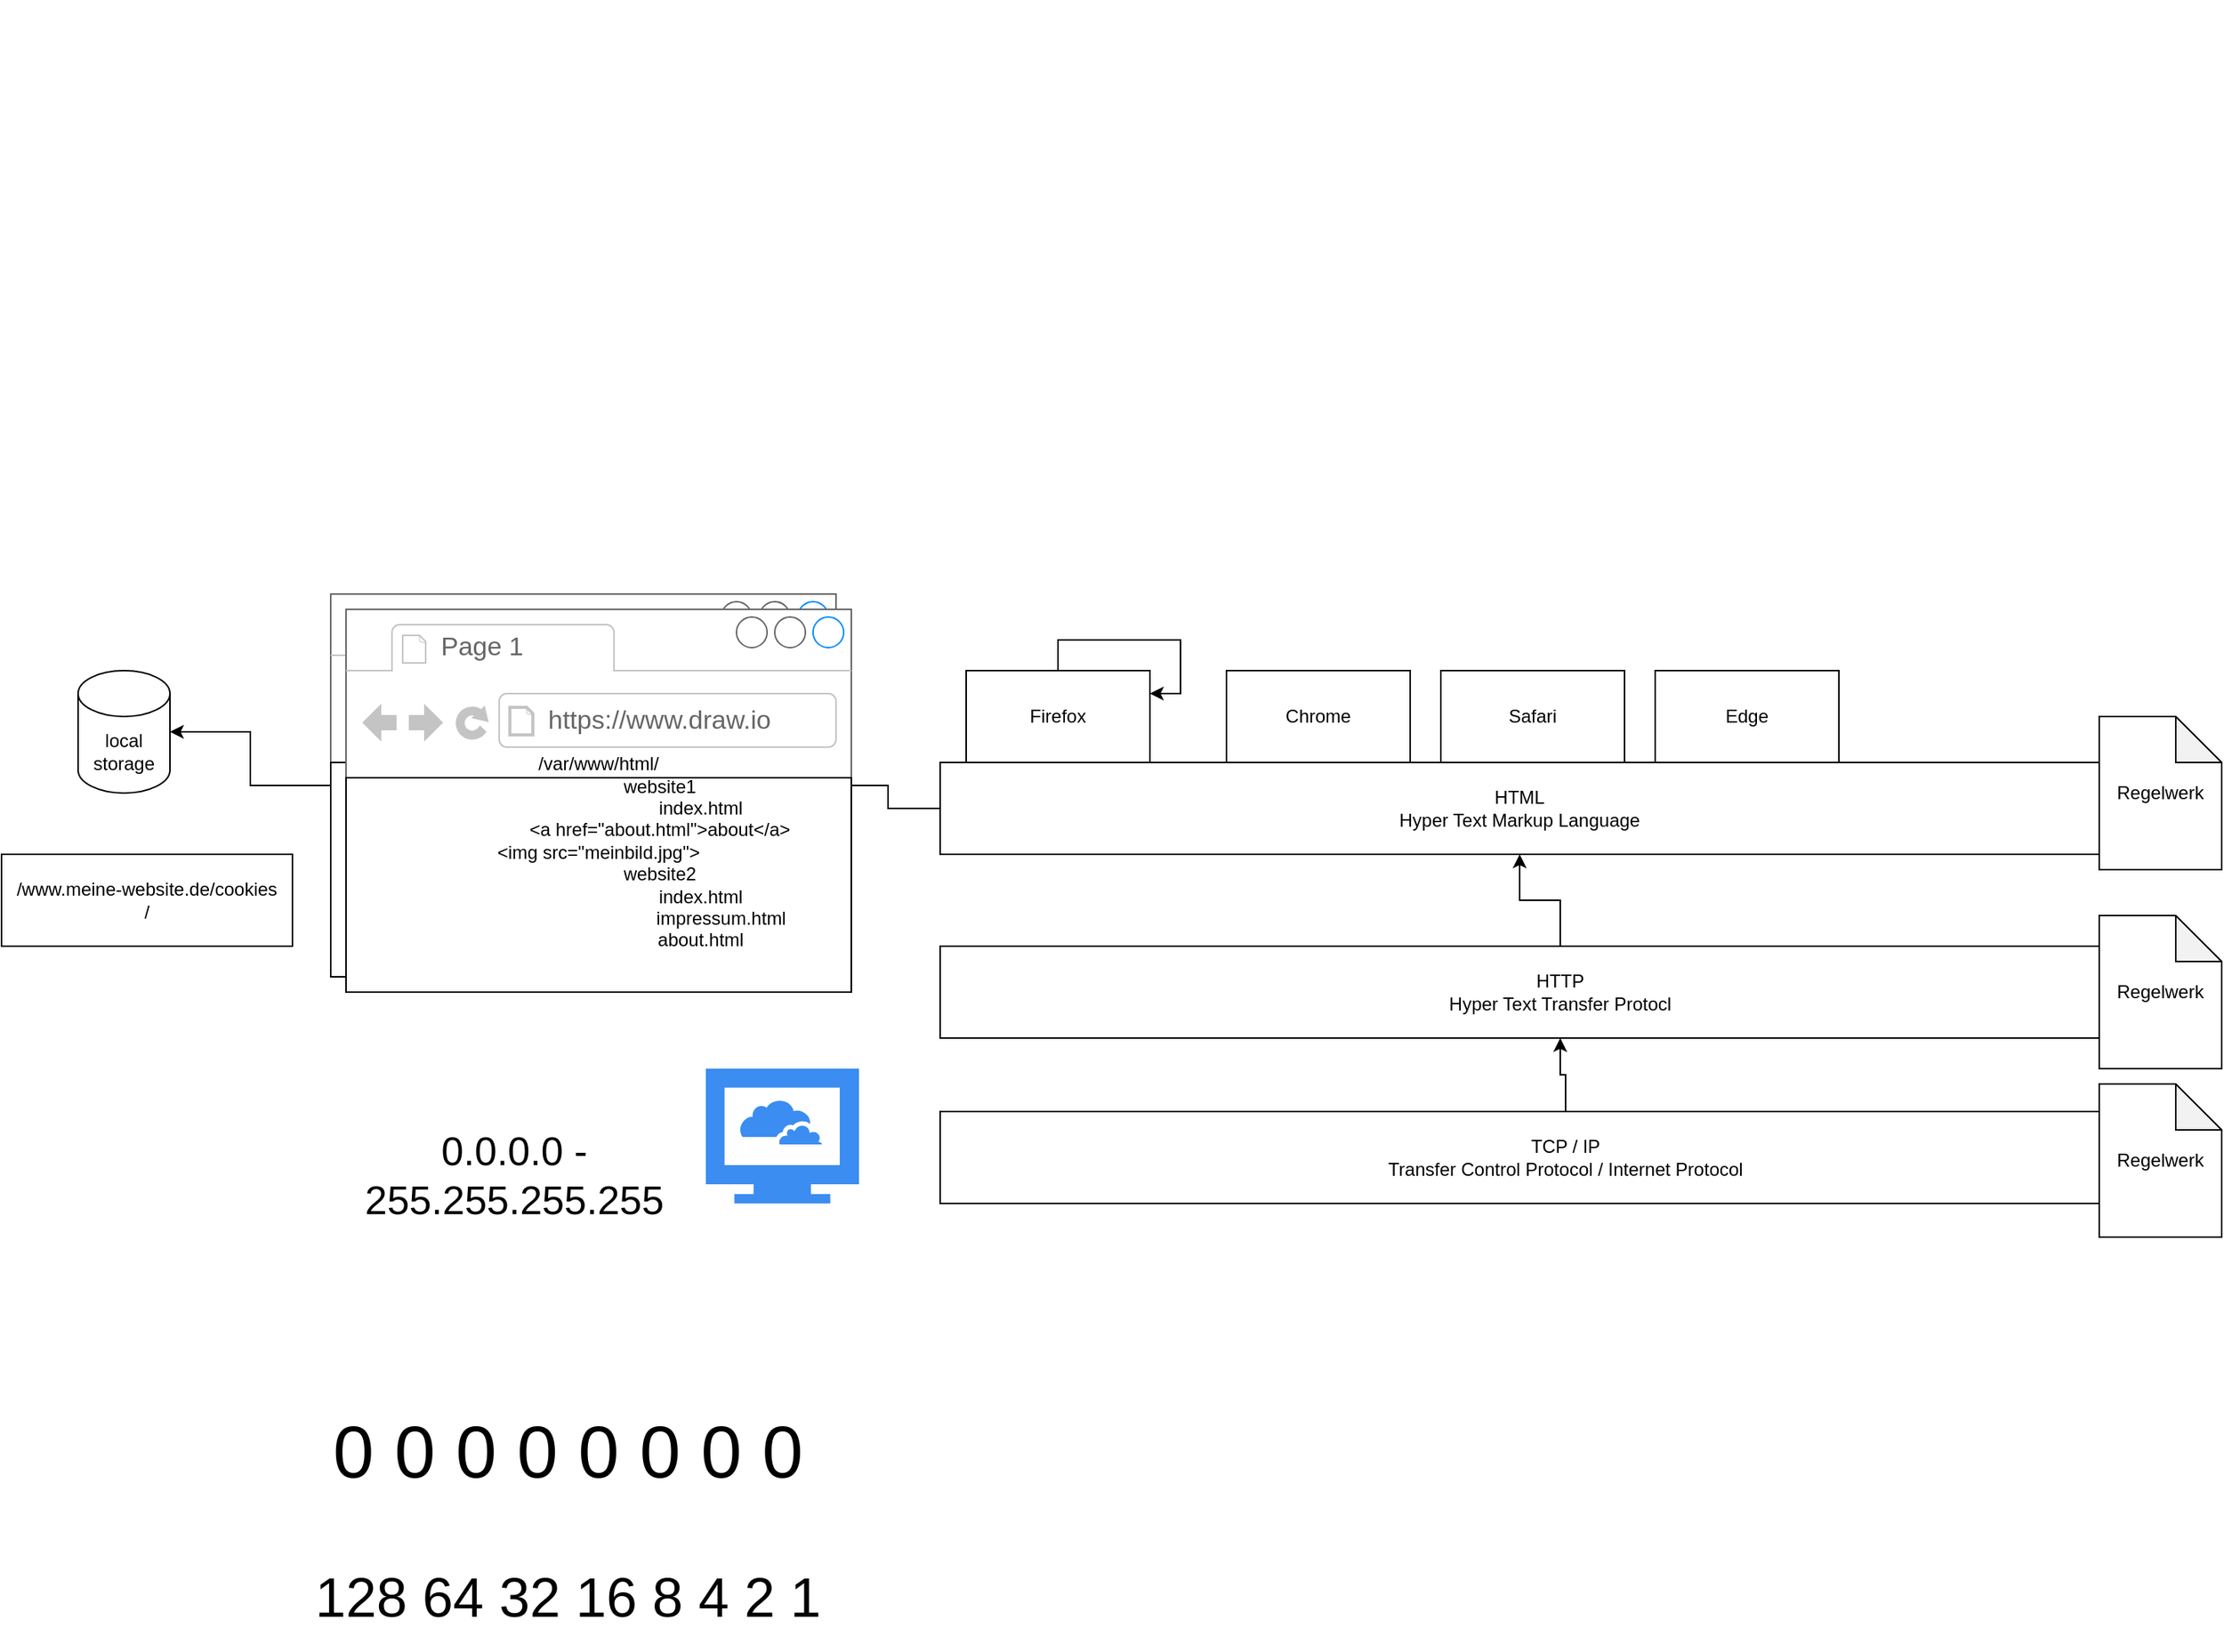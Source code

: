 <mxfile version="24.6.4" type="device">
  <diagram name="Seite-1" id="QKfuSPyuFdd52cTxMT8o">
    <mxGraphModel dx="2492" dy="684" grid="1" gridSize="10" guides="1" tooltips="1" connect="1" arrows="1" fold="1" page="1" pageScale="1" pageWidth="827" pageHeight="1169" math="0" shadow="0">
      <root>
        <mxCell id="0" />
        <mxCell id="1" parent="0" />
        <mxCell id="lbC8SEz6f3Qk2DePefC6-8" style="edgeStyle=orthogonalEdgeStyle;rounded=0;orthogonalLoop=1;jettySize=auto;html=1;exitX=0.5;exitY=1;exitDx=0;exitDy=0;" edge="1" parent="1">
          <mxGeometry relative="1" as="geometry">
            <mxPoint x="-690.0" y="380" as="sourcePoint" />
            <mxPoint x="-690.0" y="380" as="targetPoint" />
          </mxGeometry>
        </mxCell>
        <mxCell id="lbC8SEz6f3Qk2DePefC6-39" style="edgeStyle=orthogonalEdgeStyle;rounded=0;orthogonalLoop=1;jettySize=auto;html=1;" edge="1" parent="1" source="lbC8SEz6f3Qk2DePefC6-14" target="lbC8SEz6f3Qk2DePefC6-27">
          <mxGeometry relative="1" as="geometry" />
        </mxCell>
        <mxCell id="lbC8SEz6f3Qk2DePefC6-14" value="HTTP&lt;div&gt;Hyper Text Transfer Protocl&lt;/div&gt;" style="rounded=0;whiteSpace=wrap;html=1;" vertex="1" parent="1">
          <mxGeometry x="-827" y="990" width="810" height="60" as="geometry" />
        </mxCell>
        <mxCell id="lbC8SEz6f3Qk2DePefC6-17" value="" style="sketch=0;html=1;aspect=fixed;strokeColor=none;shadow=0;fillColor=#3B8DF1;verticalAlign=top;labelPosition=center;verticalLabelPosition=bottom;shape=mxgraph.gcp2.cloud_computer" vertex="1" parent="1">
          <mxGeometry x="-980" y="1070" width="100" height="88" as="geometry" />
        </mxCell>
        <mxCell id="lbC8SEz6f3Qk2DePefC6-38" style="edgeStyle=orthogonalEdgeStyle;rounded=0;orthogonalLoop=1;jettySize=auto;html=1;" edge="1" parent="1" source="lbC8SEz6f3Qk2DePefC6-18" target="lbC8SEz6f3Qk2DePefC6-14">
          <mxGeometry relative="1" as="geometry" />
        </mxCell>
        <mxCell id="lbC8SEz6f3Qk2DePefC6-18" value="TCP / IP&lt;div&gt;Transfer Control Protocol / Internet Protocol&lt;/div&gt;" style="rounded=0;whiteSpace=wrap;html=1;" vertex="1" parent="1">
          <mxGeometry x="-827" y="1098" width="817" height="60" as="geometry" />
        </mxCell>
        <mxCell id="lbC8SEz6f3Qk2DePefC6-19" value="Regelwerk" style="shape=note;whiteSpace=wrap;html=1;backgroundOutline=1;darkOpacity=0.05;" vertex="1" parent="1">
          <mxGeometry x="-70" y="1080" width="80" height="100" as="geometry" />
        </mxCell>
        <mxCell id="lbC8SEz6f3Qk2DePefC6-20" value="Regelwerk" style="shape=note;whiteSpace=wrap;html=1;backgroundOutline=1;darkOpacity=0.05;" vertex="1" parent="1">
          <mxGeometry x="-70" y="970" width="80" height="100" as="geometry" />
        </mxCell>
        <mxCell id="lbC8SEz6f3Qk2DePefC6-21" value="&lt;font style=&quot;font-size: 26px;&quot;&gt;0.0.0.0 - 255.255.255.255&lt;/font&gt;" style="text;html=1;align=center;verticalAlign=middle;whiteSpace=wrap;rounded=0;" vertex="1" parent="1">
          <mxGeometry x="-1240" y="1080" width="270" height="120" as="geometry" />
        </mxCell>
        <mxCell id="lbC8SEz6f3Qk2DePefC6-22" value="&lt;font style=&quot;font-size: 48px;&quot;&gt;0 0 0 0 0 0 0 0&lt;/font&gt;" style="text;html=1;align=center;verticalAlign=middle;whiteSpace=wrap;rounded=0;" vertex="1" parent="1">
          <mxGeometry x="-1260" y="1290" width="380" height="60" as="geometry" />
        </mxCell>
        <mxCell id="lbC8SEz6f3Qk2DePefC6-23" value="&lt;font style=&quot;font-size: 36px;&quot;&gt;128 64 32 16 8 4 2 1&lt;/font&gt;" style="text;html=1;align=center;verticalAlign=middle;whiteSpace=wrap;rounded=0;" vertex="1" parent="1">
          <mxGeometry x="-1300" y="1380" width="460" height="70" as="geometry" />
        </mxCell>
        <mxCell id="lbC8SEz6f3Qk2DePefC6-37" style="edgeStyle=orthogonalEdgeStyle;rounded=0;orthogonalLoop=1;jettySize=auto;html=1;" edge="1" parent="1" source="lbC8SEz6f3Qk2DePefC6-27" target="lbC8SEz6f3Qk2DePefC6-34">
          <mxGeometry relative="1" as="geometry" />
        </mxCell>
        <mxCell id="lbC8SEz6f3Qk2DePefC6-27" value="&lt;div&gt;HTML&lt;/div&gt;Hyper Text Markup Language" style="rounded=0;whiteSpace=wrap;html=1;" vertex="1" parent="1">
          <mxGeometry x="-827" y="870" width="757" height="60" as="geometry" />
        </mxCell>
        <mxCell id="lbC8SEz6f3Qk2DePefC6-28" value="Regelwerk" style="shape=note;whiteSpace=wrap;html=1;backgroundOutline=1;darkOpacity=0.05;" vertex="1" parent="1">
          <mxGeometry x="-70" y="840" width="80" height="100" as="geometry" />
        </mxCell>
        <mxCell id="lbC8SEz6f3Qk2DePefC6-29" value="Firefox" style="rounded=0;whiteSpace=wrap;html=1;" vertex="1" parent="1">
          <mxGeometry x="-810" y="810" width="120" height="60" as="geometry" />
        </mxCell>
        <mxCell id="lbC8SEz6f3Qk2DePefC6-30" value="Chrome" style="rounded=0;whiteSpace=wrap;html=1;" vertex="1" parent="1">
          <mxGeometry x="-640" y="810" width="120" height="60" as="geometry" />
        </mxCell>
        <mxCell id="lbC8SEz6f3Qk2DePefC6-31" value="Safari" style="rounded=0;whiteSpace=wrap;html=1;" vertex="1" parent="1">
          <mxGeometry x="-500" y="810" width="120" height="60" as="geometry" />
        </mxCell>
        <mxCell id="lbC8SEz6f3Qk2DePefC6-32" value="Edge" style="rounded=0;whiteSpace=wrap;html=1;" vertex="1" parent="1">
          <mxGeometry x="-360" y="810" width="120" height="60" as="geometry" />
        </mxCell>
        <mxCell id="lbC8SEz6f3Qk2DePefC6-43" style="edgeStyle=orthogonalEdgeStyle;rounded=0;orthogonalLoop=1;jettySize=auto;html=1;" edge="1" parent="1" source="lbC8SEz6f3Qk2DePefC6-34" target="lbC8SEz6f3Qk2DePefC6-42">
          <mxGeometry relative="1" as="geometry" />
        </mxCell>
        <mxCell id="lbC8SEz6f3Qk2DePefC6-34" value="" style="strokeWidth=1;shadow=0;dashed=0;align=center;html=1;shape=mxgraph.mockup.containers.browserWindow;rSize=0;strokeColor=#666666;strokeColor2=#008cff;strokeColor3=#c4c4c4;mainText=,;recursiveResize=0;" vertex="1" parent="1">
          <mxGeometry x="-1225" y="760" width="330" height="250" as="geometry" />
        </mxCell>
        <mxCell id="lbC8SEz6f3Qk2DePefC6-35" value="Page 1" style="strokeWidth=1;shadow=0;dashed=0;align=center;html=1;shape=mxgraph.mockup.containers.anchor;fontSize=17;fontColor=#666666;align=left;whiteSpace=wrap;" vertex="1" parent="lbC8SEz6f3Qk2DePefC6-34">
          <mxGeometry x="60" y="12" width="110" height="26" as="geometry" />
        </mxCell>
        <mxCell id="lbC8SEz6f3Qk2DePefC6-36" value="https://www.draw.io" style="strokeWidth=1;shadow=0;dashed=0;align=center;html=1;shape=mxgraph.mockup.containers.anchor;rSize=0;fontSize=17;fontColor=#666666;align=left;" vertex="1" parent="lbC8SEz6f3Qk2DePefC6-34">
          <mxGeometry x="130" y="60" width="250" height="26" as="geometry" />
        </mxCell>
        <mxCell id="lbC8SEz6f3Qk2DePefC6-41" value="/var/www/html/&lt;div&gt;&lt;span style=&quot;white-space: pre;&quot;&gt;&#x9;&lt;/span&gt;&lt;span style=&quot;white-space: pre;&quot;&gt;&#x9;&lt;/span&gt;&lt;span style=&quot;white-space: pre;&quot;&gt;&#x9;&lt;/span&gt;website1&lt;/div&gt;&lt;div&gt;&lt;span style=&quot;white-space: pre;&quot;&gt;&lt;span style=&quot;white-space: pre;&quot;&gt;&#x9;&lt;/span&gt;&lt;span style=&quot;white-space: pre;&quot;&gt;&#x9;&lt;/span&gt;&#x9;&lt;/span&gt;&lt;span style=&quot;white-space: pre;&quot;&gt;&#x9;&lt;/span&gt;&lt;span style=&quot;white-space: pre;&quot;&gt;&#x9;&lt;/span&gt;index.html&lt;br&gt;&lt;/div&gt;&lt;div&gt;&lt;span style=&quot;white-space: pre;&quot;&gt;&#x9;&#x9;&lt;/span&gt;&lt;span style=&quot;white-space: pre;&quot;&gt;&#x9;&lt;/span&gt;&amp;lt;a href=&quot;about.html&quot;&amp;gt;about&amp;lt;/a&amp;gt;&lt;br&gt;&lt;/div&gt;&lt;div&gt;&amp;lt;img src=&quot;meinbild.jpg&quot;&amp;gt;&lt;/div&gt;&lt;div&gt;&lt;span style=&quot;white-space: pre;&quot;&gt;&lt;span style=&quot;white-space: pre;&quot;&gt;&#x9;&lt;/span&gt;&lt;span style=&quot;white-space: pre;&quot;&gt;&#x9;&lt;/span&gt;&#x9;&lt;/span&gt;website2&lt;br&gt;&lt;div&gt;&lt;span style=&quot;white-space: pre;&quot;&gt;&#x9;&lt;/span&gt;&lt;span style=&quot;white-space: pre;&quot;&gt;&#x9;&lt;/span&gt;&lt;span style=&quot;white-space: pre;&quot;&gt;&#x9;&lt;/span&gt;&lt;span style=&quot;white-space: pre;&quot;&gt;&#x9;&lt;/span&gt;&lt;span style=&quot;white-space: pre;&quot;&gt;&#x9;&lt;/span&gt;index.html&lt;/div&gt;&lt;div&gt;&lt;span style=&quot;white-space: pre;&quot;&gt;&lt;span style=&quot;white-space: pre;&quot;&gt;&#x9;&lt;/span&gt;&#x9;&lt;/span&gt;&lt;span style=&quot;white-space: pre;&quot;&gt;&#x9;&lt;/span&gt;&lt;span style=&quot;white-space: pre;&quot;&gt;&#x9;&lt;span style=&quot;white-space: pre;&quot;&gt;&#x9;&lt;/span&gt;&lt;span style=&quot;white-space: pre;&quot;&gt;&#x9;&lt;/span&gt;&lt;/span&gt;impressum.html&lt;br&gt;&lt;/div&gt;&lt;div&gt;&lt;span style=&quot;white-space: pre;&quot;&gt;&#x9;&lt;span style=&quot;white-space: pre;&quot;&gt;&#x9;&lt;/span&gt;&#x9;&lt;/span&gt;&lt;span style=&quot;white-space: pre;&quot;&gt;&#x9;&lt;/span&gt;&lt;span style=&quot;white-space: pre;&quot;&gt;&#x9;&lt;/span&gt;about.html&lt;br&gt;&lt;/div&gt;&lt;div&gt;&lt;br&gt;&lt;/div&gt;&lt;div&gt;&lt;br&gt;&lt;div&gt;&lt;br&gt;&lt;/div&gt;&lt;/div&gt;&lt;/div&gt;" style="rounded=0;whiteSpace=wrap;html=1;" vertex="1" parent="lbC8SEz6f3Qk2DePefC6-34">
          <mxGeometry y="110" width="330" height="140" as="geometry" />
        </mxCell>
        <mxCell id="lbC8SEz6f3Qk2DePefC6-40" style="edgeStyle=orthogonalEdgeStyle;rounded=0;orthogonalLoop=1;jettySize=auto;html=1;entryX=1;entryY=0.25;entryDx=0;entryDy=0;" edge="1" parent="1" source="lbC8SEz6f3Qk2DePefC6-29" target="lbC8SEz6f3Qk2DePefC6-29">
          <mxGeometry relative="1" as="geometry" />
        </mxCell>
        <mxCell id="lbC8SEz6f3Qk2DePefC6-42" value="local storage" style="shape=cylinder3;whiteSpace=wrap;html=1;boundedLbl=1;backgroundOutline=1;size=15;" vertex="1" parent="1">
          <mxGeometry x="-1390" y="810" width="60" height="80" as="geometry" />
        </mxCell>
        <mxCell id="lbC8SEz6f3Qk2DePefC6-44" value="/www.meine-website.de/cookies&lt;div&gt;/&lt;/div&gt;" style="rounded=0;whiteSpace=wrap;html=1;" vertex="1" parent="1">
          <mxGeometry x="-1440" y="930" width="190" height="60" as="geometry" />
        </mxCell>
        <mxCell id="lbC8SEz6f3Qk2DePefC6-45" value="" style="strokeWidth=1;shadow=0;dashed=0;align=center;html=1;shape=mxgraph.mockup.containers.browserWindow;rSize=0;strokeColor=#666666;strokeColor2=#008cff;strokeColor3=#c4c4c4;mainText=,;recursiveResize=0;" vertex="1" parent="1">
          <mxGeometry x="-1215" y="770" width="330" height="250" as="geometry" />
        </mxCell>
        <mxCell id="lbC8SEz6f3Qk2DePefC6-46" value="Page 1" style="strokeWidth=1;shadow=0;dashed=0;align=center;html=1;shape=mxgraph.mockup.containers.anchor;fontSize=17;fontColor=#666666;align=left;whiteSpace=wrap;" vertex="1" parent="lbC8SEz6f3Qk2DePefC6-45">
          <mxGeometry x="60" y="12" width="110" height="26" as="geometry" />
        </mxCell>
        <mxCell id="lbC8SEz6f3Qk2DePefC6-47" value="https://www.draw.io" style="strokeWidth=1;shadow=0;dashed=0;align=center;html=1;shape=mxgraph.mockup.containers.anchor;rSize=0;fontSize=17;fontColor=#666666;align=left;" vertex="1" parent="lbC8SEz6f3Qk2DePefC6-45">
          <mxGeometry x="130" y="60" width="250" height="26" as="geometry" />
        </mxCell>
        <mxCell id="lbC8SEz6f3Qk2DePefC6-48" value="/var/www/html/&lt;div&gt;&lt;span style=&quot;white-space: pre;&quot;&gt;&#x9;&lt;/span&gt;&lt;span style=&quot;white-space: pre;&quot;&gt;&#x9;&lt;/span&gt;&lt;span style=&quot;white-space: pre;&quot;&gt;&#x9;&lt;/span&gt;website1&lt;/div&gt;&lt;div&gt;&lt;span style=&quot;white-space: pre;&quot;&gt;&lt;span style=&quot;white-space: pre;&quot;&gt;&#x9;&lt;/span&gt;&lt;span style=&quot;white-space: pre;&quot;&gt;&#x9;&lt;/span&gt;&#x9;&lt;/span&gt;&lt;span style=&quot;white-space: pre;&quot;&gt;&#x9;&lt;/span&gt;&lt;span style=&quot;white-space: pre;&quot;&gt;&#x9;&lt;/span&gt;index.html&lt;br&gt;&lt;/div&gt;&lt;div&gt;&lt;span style=&quot;white-space: pre;&quot;&gt;&#x9;&#x9;&lt;/span&gt;&lt;span style=&quot;white-space: pre;&quot;&gt;&#x9;&lt;/span&gt;&amp;lt;a href=&quot;about.html&quot;&amp;gt;about&amp;lt;/a&amp;gt;&lt;br&gt;&lt;/div&gt;&lt;div&gt;&amp;lt;img src=&quot;meinbild.jpg&quot;&amp;gt;&lt;/div&gt;&lt;div&gt;&lt;span style=&quot;white-space: pre;&quot;&gt;&lt;span style=&quot;white-space: pre;&quot;&gt;&#x9;&lt;/span&gt;&lt;span style=&quot;white-space: pre;&quot;&gt;&#x9;&lt;/span&gt;&#x9;&lt;/span&gt;website2&lt;br&gt;&lt;div&gt;&lt;span style=&quot;white-space: pre;&quot;&gt;&#x9;&lt;/span&gt;&lt;span style=&quot;white-space: pre;&quot;&gt;&#x9;&lt;/span&gt;&lt;span style=&quot;white-space: pre;&quot;&gt;&#x9;&lt;/span&gt;&lt;span style=&quot;white-space: pre;&quot;&gt;&#x9;&lt;/span&gt;&lt;span style=&quot;white-space: pre;&quot;&gt;&#x9;&lt;/span&gt;index.html&lt;/div&gt;&lt;div&gt;&lt;span style=&quot;white-space: pre;&quot;&gt;&lt;span style=&quot;white-space: pre;&quot;&gt;&#x9;&lt;/span&gt;&#x9;&lt;/span&gt;&lt;span style=&quot;white-space: pre;&quot;&gt;&#x9;&lt;/span&gt;&lt;span style=&quot;white-space: pre;&quot;&gt;&#x9;&lt;span style=&quot;white-space: pre;&quot;&gt;&#x9;&lt;/span&gt;&lt;span style=&quot;white-space: pre;&quot;&gt;&#x9;&lt;/span&gt;&lt;/span&gt;impressum.html&lt;br&gt;&lt;/div&gt;&lt;div&gt;&lt;span style=&quot;white-space: pre;&quot;&gt;&#x9;&lt;span style=&quot;white-space: pre;&quot;&gt;&#x9;&lt;/span&gt;&#x9;&lt;/span&gt;&lt;span style=&quot;white-space: pre;&quot;&gt;&#x9;&lt;/span&gt;&lt;span style=&quot;white-space: pre;&quot;&gt;&#x9;&lt;/span&gt;about.html&lt;br&gt;&lt;/div&gt;&lt;div&gt;&lt;br&gt;&lt;/div&gt;&lt;div&gt;&lt;br&gt;&lt;div&gt;&lt;br&gt;&lt;/div&gt;&lt;/div&gt;&lt;/div&gt;" style="rounded=0;whiteSpace=wrap;html=1;" vertex="1" parent="lbC8SEz6f3Qk2DePefC6-45">
          <mxGeometry y="110" width="330" height="140" as="geometry" />
        </mxCell>
      </root>
    </mxGraphModel>
  </diagram>
</mxfile>

